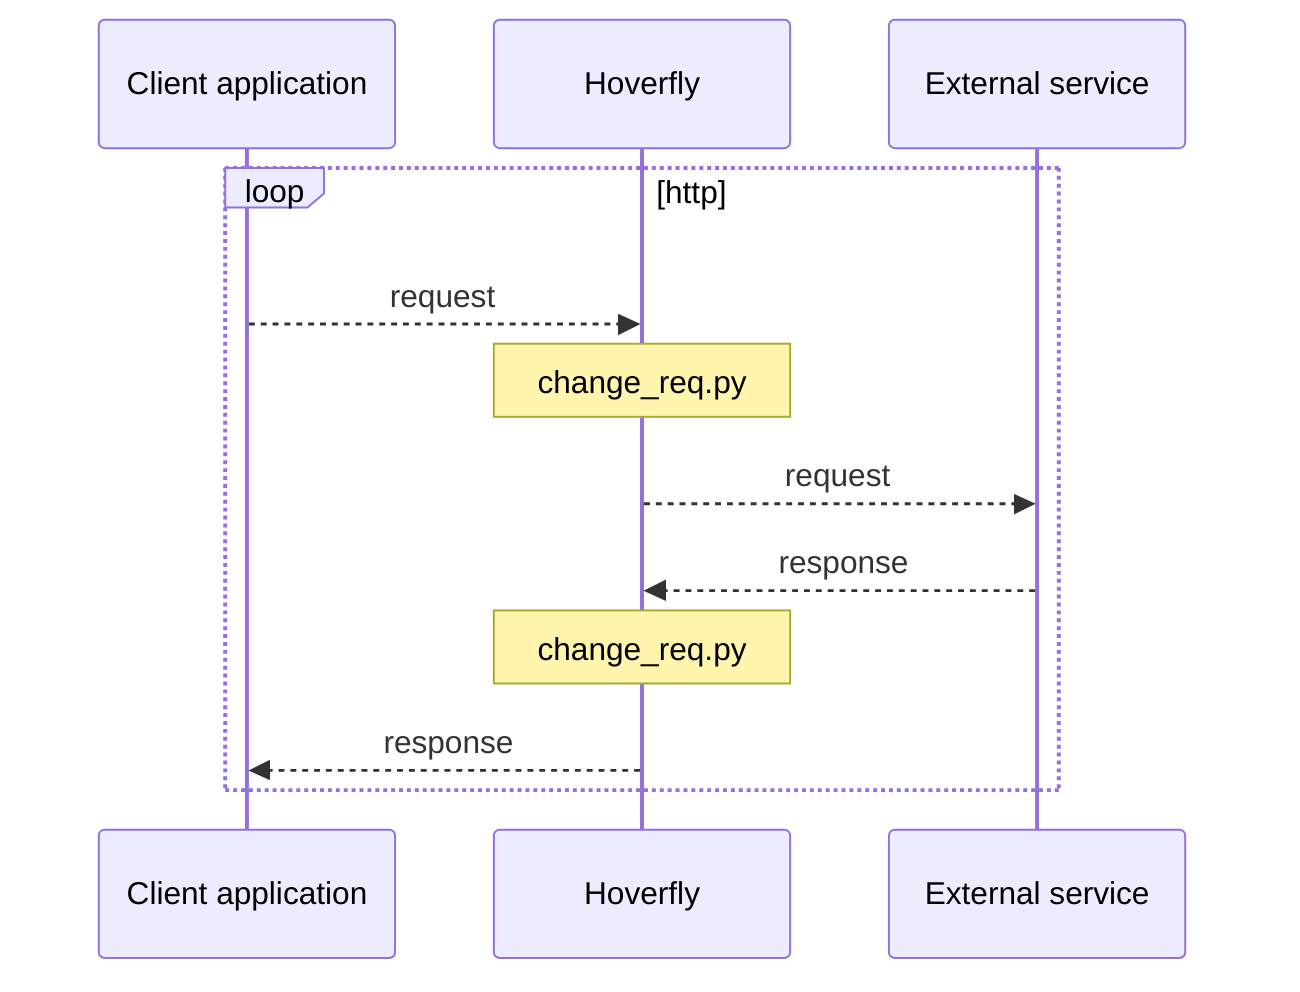 sequenceDiagram
    participant Client application
    participant Hoverfly
    participant External service
    loop http
        Client application -->> Hoverfly: request
        note over Hoverfly: change_req.py
        Hoverfly -->> External service: request
        External service -->> Hoverfly: response
        note over Hoverfly: change_req.py
        Hoverfly -->> Client application: response
    end